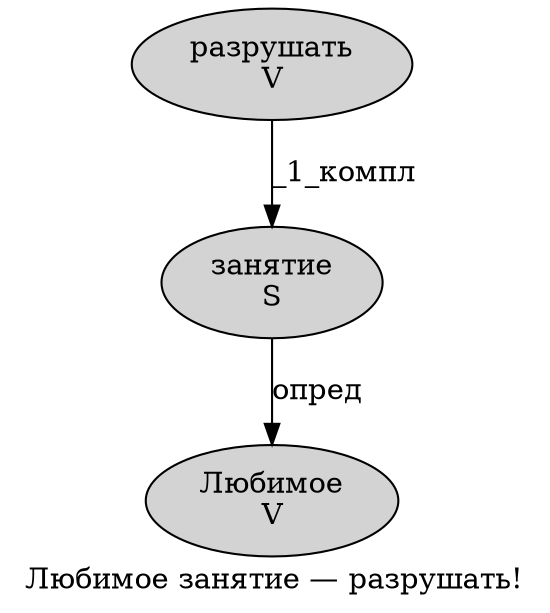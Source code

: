 digraph SENTENCE_4903 {
	graph [label="Любимое занятие — разрушать!"]
	node [style=filled]
		0 [label="Любимое
V" color="" fillcolor=lightgray penwidth=1 shape=ellipse]
		1 [label="занятие
S" color="" fillcolor=lightgray penwidth=1 shape=ellipse]
		3 [label="разрушать
V" color="" fillcolor=lightgray penwidth=1 shape=ellipse]
			3 -> 1 [label="_1_компл"]
			1 -> 0 [label="опред"]
}